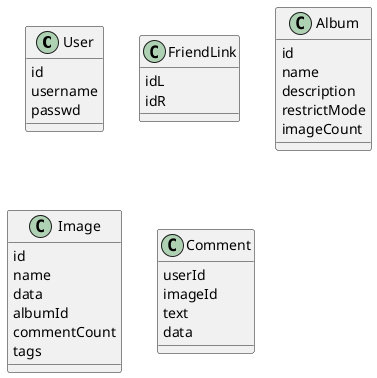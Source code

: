 @startuml hello

class User{
    id 
    username
    passwd
}

class FriendLink{
    idL
    idR
}

class Album {
id
name
description
restrictMode
imageCount
}


class Image {
id
name
data
albumId
commentCount
tags
}

class Comment{
    userId
    imageId
    text
    data
}

@enduml